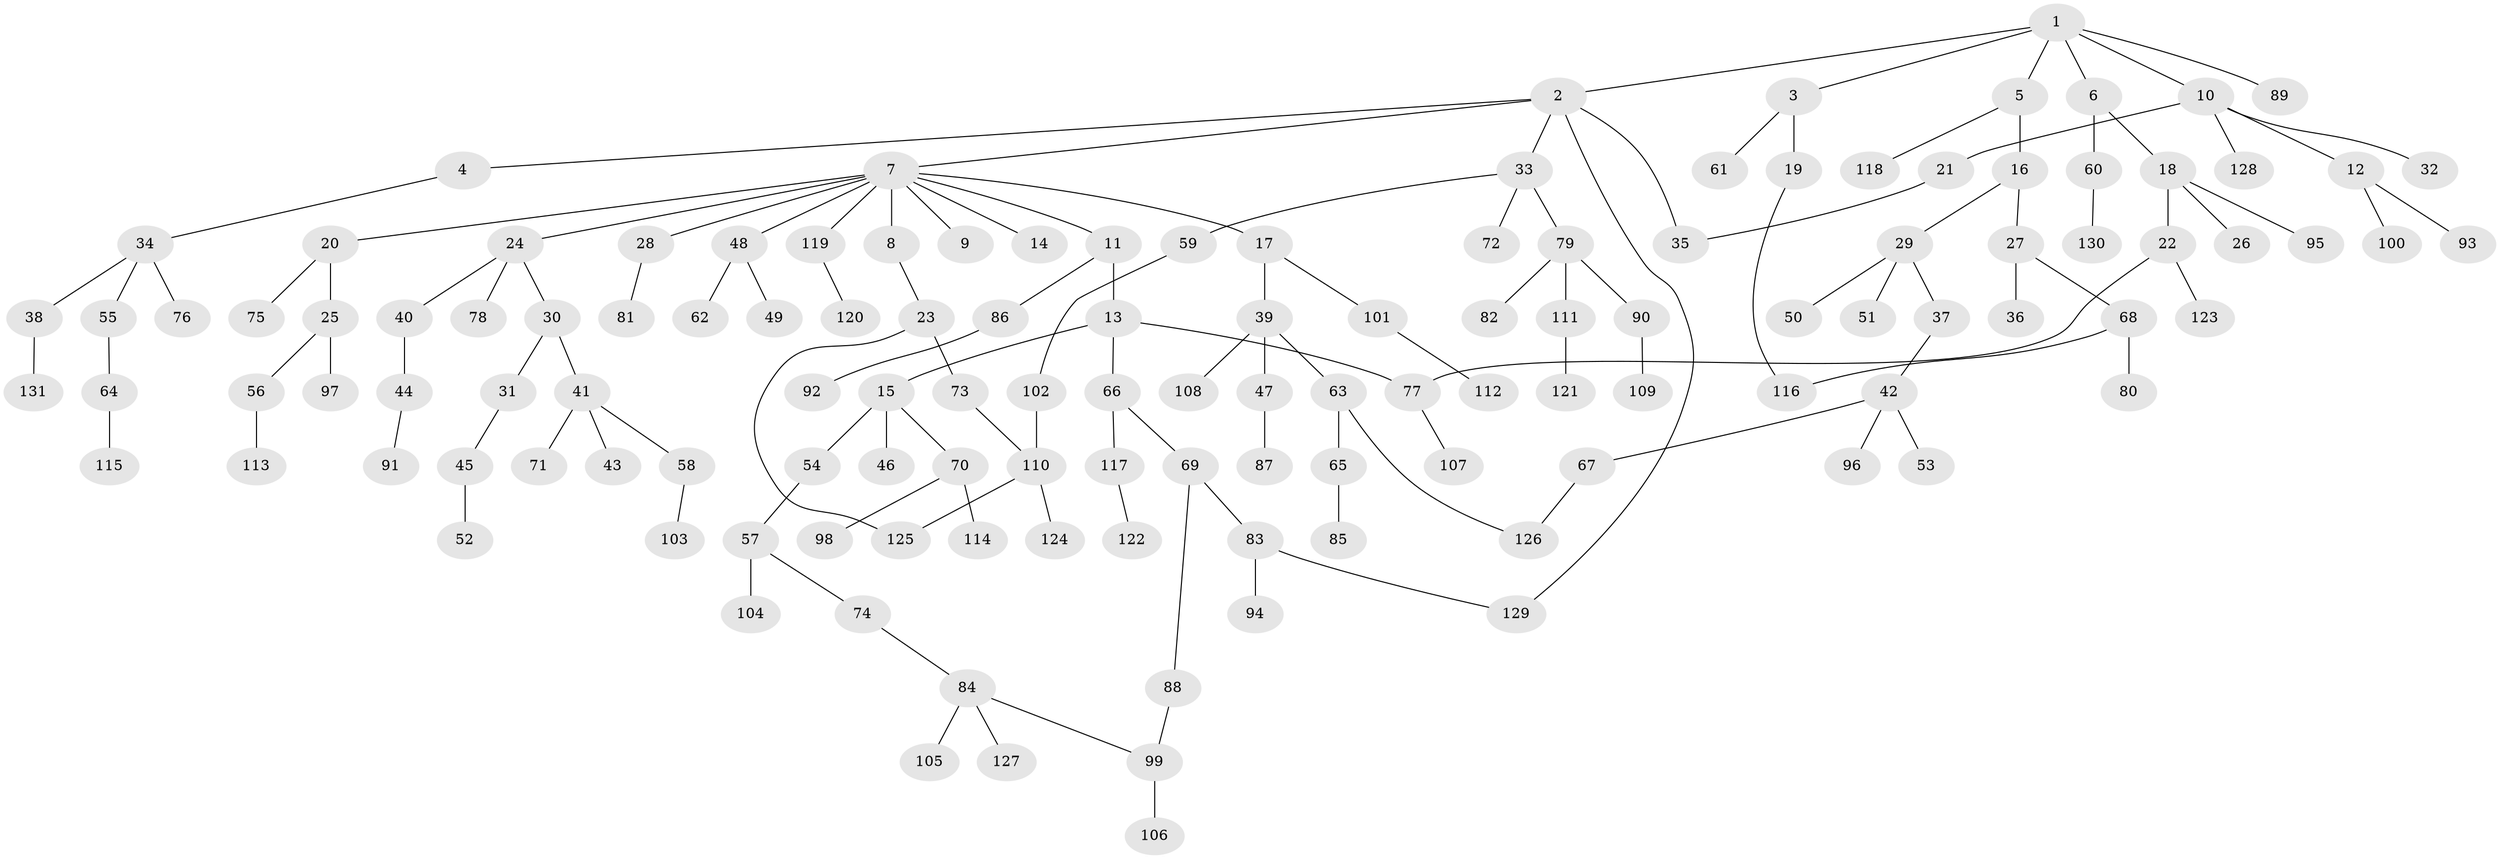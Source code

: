 // Generated by graph-tools (version 1.1) at 2025/41/03/09/25 04:41:46]
// undirected, 131 vertices, 138 edges
graph export_dot {
graph [start="1"]
  node [color=gray90,style=filled];
  1;
  2;
  3;
  4;
  5;
  6;
  7;
  8;
  9;
  10;
  11;
  12;
  13;
  14;
  15;
  16;
  17;
  18;
  19;
  20;
  21;
  22;
  23;
  24;
  25;
  26;
  27;
  28;
  29;
  30;
  31;
  32;
  33;
  34;
  35;
  36;
  37;
  38;
  39;
  40;
  41;
  42;
  43;
  44;
  45;
  46;
  47;
  48;
  49;
  50;
  51;
  52;
  53;
  54;
  55;
  56;
  57;
  58;
  59;
  60;
  61;
  62;
  63;
  64;
  65;
  66;
  67;
  68;
  69;
  70;
  71;
  72;
  73;
  74;
  75;
  76;
  77;
  78;
  79;
  80;
  81;
  82;
  83;
  84;
  85;
  86;
  87;
  88;
  89;
  90;
  91;
  92;
  93;
  94;
  95;
  96;
  97;
  98;
  99;
  100;
  101;
  102;
  103;
  104;
  105;
  106;
  107;
  108;
  109;
  110;
  111;
  112;
  113;
  114;
  115;
  116;
  117;
  118;
  119;
  120;
  121;
  122;
  123;
  124;
  125;
  126;
  127;
  128;
  129;
  130;
  131;
  1 -- 2;
  1 -- 3;
  1 -- 5;
  1 -- 6;
  1 -- 10;
  1 -- 89;
  2 -- 4;
  2 -- 7;
  2 -- 33;
  2 -- 35;
  2 -- 129;
  3 -- 19;
  3 -- 61;
  4 -- 34;
  5 -- 16;
  5 -- 118;
  6 -- 18;
  6 -- 60;
  7 -- 8;
  7 -- 9;
  7 -- 11;
  7 -- 14;
  7 -- 17;
  7 -- 20;
  7 -- 24;
  7 -- 28;
  7 -- 48;
  7 -- 119;
  8 -- 23;
  10 -- 12;
  10 -- 21;
  10 -- 32;
  10 -- 128;
  11 -- 13;
  11 -- 86;
  12 -- 93;
  12 -- 100;
  13 -- 15;
  13 -- 66;
  13 -- 77;
  15 -- 46;
  15 -- 54;
  15 -- 70;
  16 -- 27;
  16 -- 29;
  17 -- 39;
  17 -- 101;
  18 -- 22;
  18 -- 26;
  18 -- 95;
  19 -- 116;
  20 -- 25;
  20 -- 75;
  21 -- 35;
  22 -- 77;
  22 -- 123;
  23 -- 73;
  23 -- 125;
  24 -- 30;
  24 -- 40;
  24 -- 78;
  25 -- 56;
  25 -- 97;
  27 -- 36;
  27 -- 68;
  28 -- 81;
  29 -- 37;
  29 -- 50;
  29 -- 51;
  30 -- 31;
  30 -- 41;
  31 -- 45;
  33 -- 59;
  33 -- 72;
  33 -- 79;
  34 -- 38;
  34 -- 55;
  34 -- 76;
  37 -- 42;
  38 -- 131;
  39 -- 47;
  39 -- 63;
  39 -- 108;
  40 -- 44;
  41 -- 43;
  41 -- 58;
  41 -- 71;
  42 -- 53;
  42 -- 67;
  42 -- 96;
  44 -- 91;
  45 -- 52;
  47 -- 87;
  48 -- 49;
  48 -- 62;
  54 -- 57;
  55 -- 64;
  56 -- 113;
  57 -- 74;
  57 -- 104;
  58 -- 103;
  59 -- 102;
  60 -- 130;
  63 -- 65;
  63 -- 126;
  64 -- 115;
  65 -- 85;
  66 -- 69;
  66 -- 117;
  67 -- 126;
  68 -- 80;
  68 -- 116;
  69 -- 83;
  69 -- 88;
  70 -- 98;
  70 -- 114;
  73 -- 110;
  74 -- 84;
  77 -- 107;
  79 -- 82;
  79 -- 90;
  79 -- 111;
  83 -- 94;
  83 -- 129;
  84 -- 99;
  84 -- 105;
  84 -- 127;
  86 -- 92;
  88 -- 99;
  90 -- 109;
  99 -- 106;
  101 -- 112;
  102 -- 110;
  110 -- 124;
  110 -- 125;
  111 -- 121;
  117 -- 122;
  119 -- 120;
}

